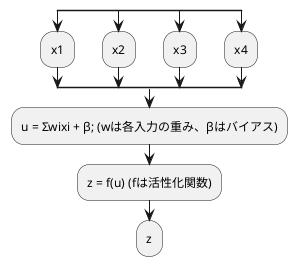 @startuml perceptron
split
  :x1;
split again
  :x2;
split again
  :x3;
split again
  :x4;
end split
:u = Σwixi + β; (wは各入力の重み、βはバイアス);
:z = f(u) (fは活性化関数);
:z;

skinparam backgroundColor transparent
@enduml